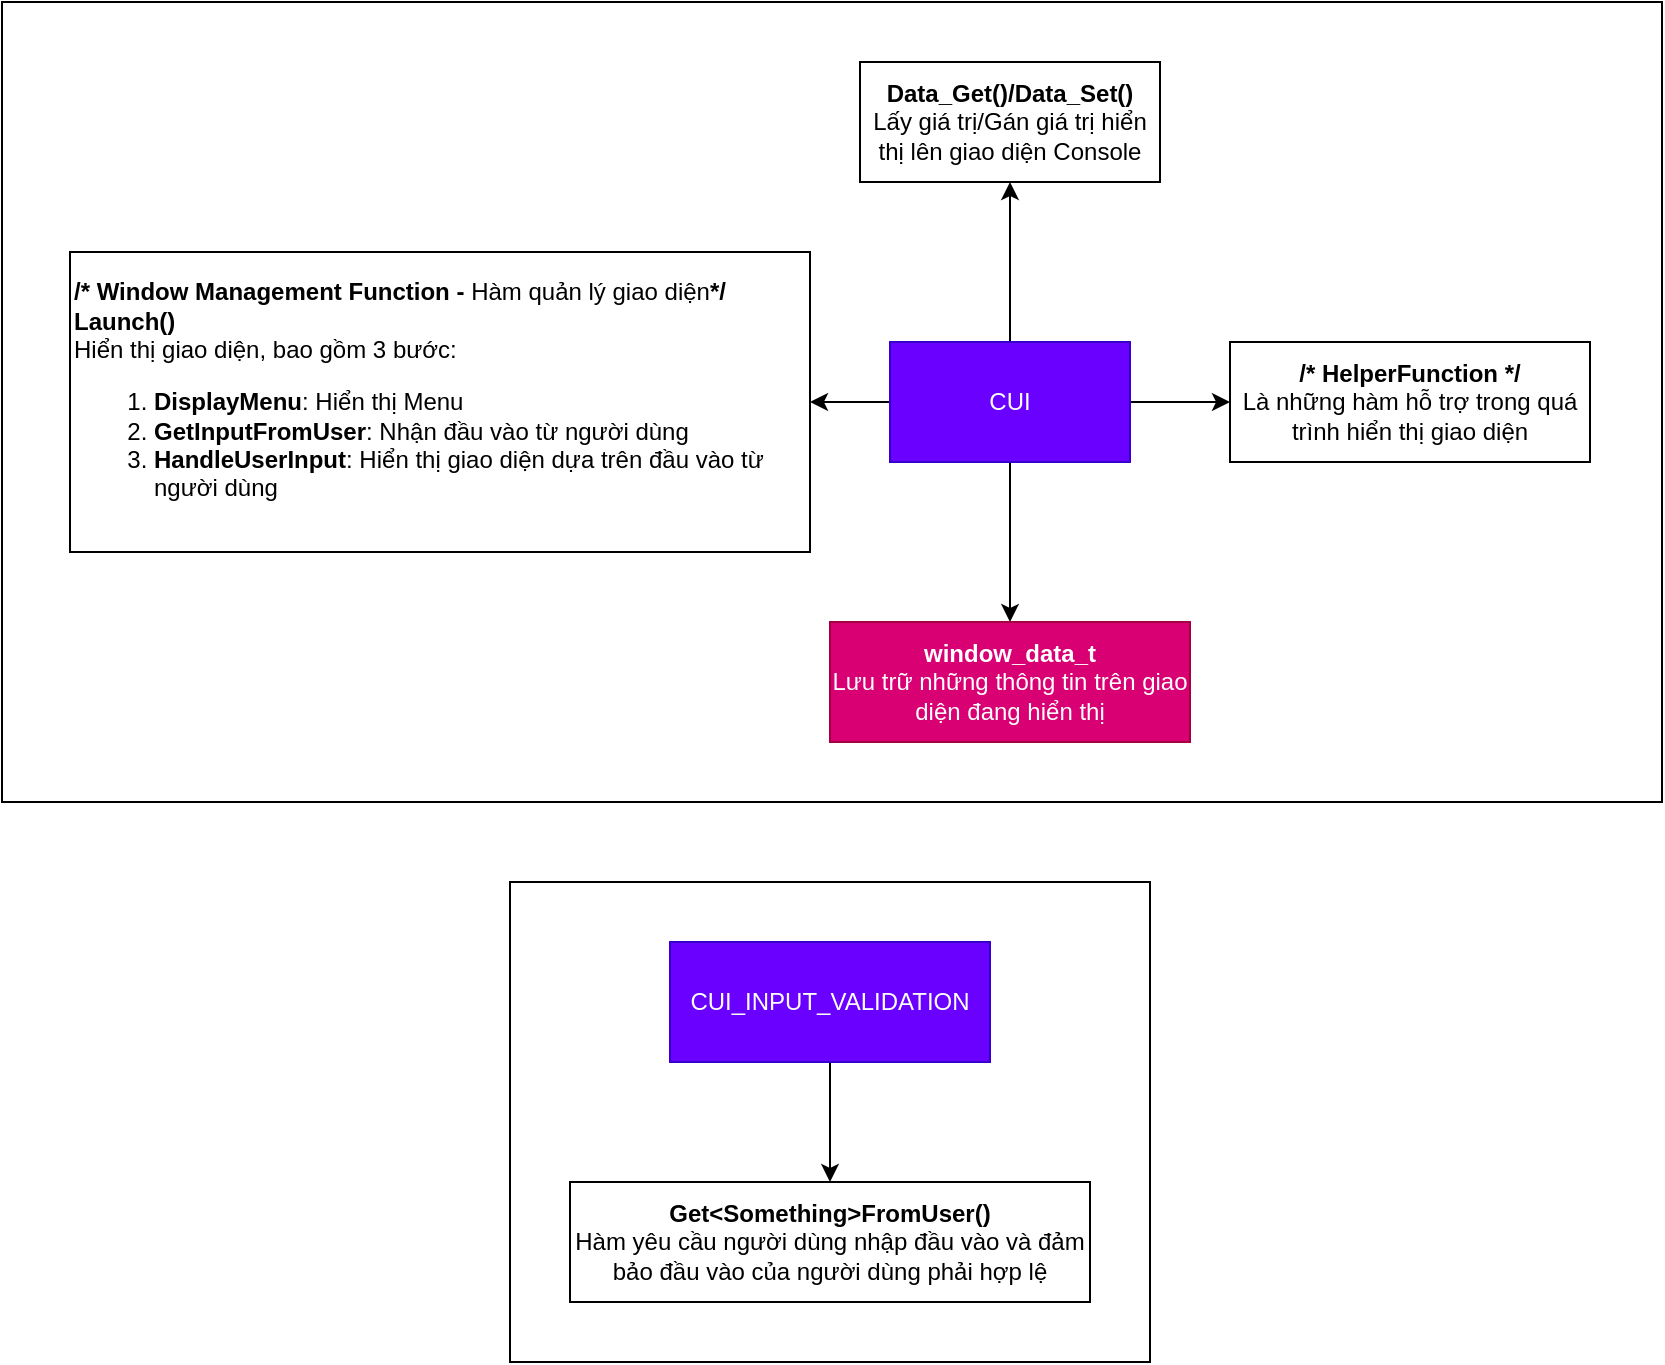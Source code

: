 <mxfile scale="7" border="0">
    <diagram id="x37JzcuJYdzOXfNyurD-" name="CUI">
        <mxGraphModel dx="2080" dy="1420" grid="1" gridSize="10" guides="1" tooltips="1" connect="1" arrows="1" fold="1" page="1" pageScale="1" pageWidth="827" pageHeight="583" math="0" shadow="0">
            <root>
                <mxCell id="0"/>
                <mxCell id="1" parent="0"/>
                <mxCell id="2uZ-i_zXCgiIeTVTuBMa-1" value="" style="rounded=0;whiteSpace=wrap;html=1;" vertex="1" parent="1">
                    <mxGeometry x="254" y="550" width="320" height="240" as="geometry"/>
                </mxCell>
                <mxCell id="z_QGt2Ix7eNq_pdkZe2o-1" value="" style="rounded=0;whiteSpace=wrap;html=1;" parent="1" vertex="1">
                    <mxGeometry y="110" width="830" height="400" as="geometry"/>
                </mxCell>
                <mxCell id="RhwdSpHODHkdPpX2-O0S-3" value="" style="edgeStyle=elbowEdgeStyle;html=1;" parent="1" source="RhwdSpHODHkdPpX2-O0S-1" target="RhwdSpHODHkdPpX2-O0S-2" edge="1">
                    <mxGeometry relative="1" as="geometry"/>
                </mxCell>
                <mxCell id="RhwdSpHODHkdPpX2-O0S-5" value="" style="edgeStyle=elbowEdgeStyle;html=1;" parent="1" source="RhwdSpHODHkdPpX2-O0S-1" target="RhwdSpHODHkdPpX2-O0S-4" edge="1">
                    <mxGeometry relative="1" as="geometry"/>
                </mxCell>
                <mxCell id="RhwdSpHODHkdPpX2-O0S-7" value="" style="edgeStyle=elbowEdgeStyle;html=1;" parent="1" source="RhwdSpHODHkdPpX2-O0S-1" target="RhwdSpHODHkdPpX2-O0S-6" edge="1">
                    <mxGeometry relative="1" as="geometry"/>
                </mxCell>
                <mxCell id="RhwdSpHODHkdPpX2-O0S-12" value="" style="edgeStyle=elbowEdgeStyle;html=1;" parent="1" source="RhwdSpHODHkdPpX2-O0S-1" target="RhwdSpHODHkdPpX2-O0S-11" edge="1">
                    <mxGeometry relative="1" as="geometry"/>
                </mxCell>
                <mxCell id="RhwdSpHODHkdPpX2-O0S-1" value="CUI" style="rounded=0;whiteSpace=wrap;html=1;fillColor=#6a00ff;fontColor=#ffffff;strokeColor=#3700CC;" parent="1" vertex="1">
                    <mxGeometry x="444" y="280" width="120" height="60" as="geometry"/>
                </mxCell>
                <mxCell id="RhwdSpHODHkdPpX2-O0S-2" value="Data_Get()/Data_Set()&lt;br&gt;&lt;span style=&quot;font-weight: normal;&quot;&gt;Lấy giá trị/Gán giá trị hiển thị lên giao diện Console&lt;/span&gt;" style="whiteSpace=wrap;html=1;rounded=0;fontStyle=1" parent="1" vertex="1">
                    <mxGeometry x="429" y="140" width="150" height="60" as="geometry"/>
                </mxCell>
                <mxCell id="RhwdSpHODHkdPpX2-O0S-4" value="&lt;b&gt;/* Window Management Function - &lt;/b&gt;Hàm quản lý giao diện&lt;b&gt;*/&lt;br&gt;Launch()&lt;/b&gt;&lt;br&gt;Hiển thị giao diện, bao gồm 3 bước:&lt;br&gt;&lt;ol&gt;&lt;li&gt;&lt;span style=&quot;background-color: initial;&quot;&gt;&lt;b&gt;DisplayMenu&lt;/b&gt;: Hiển thị Menu&lt;/span&gt;&lt;/li&gt;&lt;li&gt;&lt;span style=&quot;background-color: initial;&quot;&gt;&lt;b&gt;GetInputFromUser&lt;/b&gt;: Nhận đầu vào từ người dùng&lt;/span&gt;&lt;/li&gt;&lt;li&gt;&lt;span style=&quot;background-color: initial;&quot;&gt;&lt;b&gt;HandleUserInput&lt;/b&gt;: Hiển thị giao diện dựa trên đầu vào từ người dùng&amp;nbsp;&lt;/span&gt;&lt;/li&gt;&lt;/ol&gt;" style="whiteSpace=wrap;html=1;rounded=0;align=left;" parent="1" vertex="1">
                    <mxGeometry x="34" y="235" width="370" height="150" as="geometry"/>
                </mxCell>
                <mxCell id="RhwdSpHODHkdPpX2-O0S-6" value="&lt;b&gt;/* HelperFunction */&lt;/b&gt;&lt;br&gt;Là những hàm hỗ trợ trong quá trình hiển thị giao diện" style="whiteSpace=wrap;html=1;rounded=0;" parent="1" vertex="1">
                    <mxGeometry x="614" y="280" width="180" height="60" as="geometry"/>
                </mxCell>
                <mxCell id="RhwdSpHODHkdPpX2-O0S-10" value="" style="edgeStyle=elbowEdgeStyle;html=1;" parent="1" source="RhwdSpHODHkdPpX2-O0S-8" target="RhwdSpHODHkdPpX2-O0S-9" edge="1">
                    <mxGeometry relative="1" as="geometry"/>
                </mxCell>
                <mxCell id="RhwdSpHODHkdPpX2-O0S-8" value="CUI_INPUT_VALIDATION" style="rounded=0;whiteSpace=wrap;html=1;fillColor=#6a00ff;fontColor=#ffffff;strokeColor=#3700CC;" parent="1" vertex="1">
                    <mxGeometry x="334" y="580" width="160" height="60" as="geometry"/>
                </mxCell>
                <mxCell id="RhwdSpHODHkdPpX2-O0S-9" value="&lt;b&gt;Get&amp;lt;Something&amp;gt;FromUser()&lt;/b&gt;&lt;br&gt;Hàm yêu cầu người dùng nhập đầu vào và đảm bảo đầu vào của người dùng phải hợp lệ" style="whiteSpace=wrap;html=1;rounded=0;" parent="1" vertex="1">
                    <mxGeometry x="284" y="700" width="260" height="60" as="geometry"/>
                </mxCell>
                <mxCell id="RhwdSpHODHkdPpX2-O0S-11" value="&lt;b&gt;window_data_t&lt;/b&gt;&lt;br&gt;Lưu trữ những thông tin trên giao diện đang hiển thị" style="whiteSpace=wrap;html=1;rounded=0;fillColor=#d80073;fontColor=#ffffff;strokeColor=#A50040;" parent="1" vertex="1">
                    <mxGeometry x="414" y="420" width="180" height="60" as="geometry"/>
                </mxCell>
            </root>
        </mxGraphModel>
    </diagram>
    <diagram id="IGHGgmHnf8CLtNe1GRuo" name="BACKEND">
        <mxGraphModel dx="832" dy="568" grid="1" gridSize="10" guides="1" tooltips="1" connect="1" arrows="1" fold="1" page="1" pageScale="1" pageWidth="827" pageHeight="583" math="0" shadow="0">
            <root>
                <mxCell id="0"/>
                <mxCell id="1" parent="0"/>
                <mxCell id="0JNxs9eKW-insCY7qriW-1" value="" style="rounded=0;whiteSpace=wrap;html=1;" parent="1" vertex="1">
                    <mxGeometry x="320" y="90" width="180" height="400" as="geometry"/>
                </mxCell>
                <mxCell id="zgFi462bRT3ZiPqS2_40-3" value="" style="edgeStyle=elbowEdgeStyle;html=1;" parent="1" source="zgFi462bRT3ZiPqS2_40-1" target="zgFi462bRT3ZiPqS2_40-2" edge="1">
                    <mxGeometry relative="1" as="geometry"/>
                </mxCell>
                <mxCell id="zgFi462bRT3ZiPqS2_40-5" value="" style="edgeStyle=elbowEdgeStyle;html=1;" parent="1" source="zgFi462bRT3ZiPqS2_40-1" target="zgFi462bRT3ZiPqS2_40-4" edge="1">
                    <mxGeometry relative="1" as="geometry"/>
                </mxCell>
                <mxCell id="zgFi462bRT3ZiPqS2_40-1" value="BACKEND" style="rounded=0;whiteSpace=wrap;html=1;fillColor=#6a00ff;fontColor=#ffffff;strokeColor=#3700CC;" parent="1" vertex="1">
                    <mxGeometry x="350" y="260" width="120" height="60" as="geometry"/>
                </mxCell>
                <mxCell id="zgFi462bRT3ZiPqS2_40-2" value="&lt;b&gt;data_t&lt;/b&gt;&lt;br&gt;Lưu trữ dữ liệu nội bộ cho backend" style="whiteSpace=wrap;html=1;rounded=0;fillColor=#d80073;fontColor=#ffffff;strokeColor=#A50040;" parent="1" vertex="1">
                    <mxGeometry x="350" y="120" width="120" height="60" as="geometry"/>
                </mxCell>
                <mxCell id="zgFi462bRT3ZiPqS2_40-4" value="&lt;b&gt;Get()/Set()/Update()&lt;/b&gt;&lt;br&gt;Lấy giá trị/Gán giá trị/Cập nhật giá trị cho dữ liệu trong backend" style="whiteSpace=wrap;html=1;rounded=0;" parent="1" vertex="1">
                    <mxGeometry x="350" y="400" width="120" height="60" as="geometry"/>
                </mxCell>
            </root>
        </mxGraphModel>
    </diagram>
    <diagram id="9dw4XnZY393oUbKLjCTQ" name="UI">
        <mxGraphModel dx="832" dy="568" grid="1" gridSize="10" guides="1" tooltips="1" connect="1" arrows="1" fold="1" page="1" pageScale="1" pageWidth="827" pageHeight="583" math="0" shadow="0">
            <root>
                <mxCell id="0"/>
                <mxCell id="1" parent="0"/>
                <mxCell id="O-C42jUqE-xKP6D53A2M-1" value="" style="rounded=0;whiteSpace=wrap;html=1;" vertex="1" parent="1">
                    <mxGeometry x="20" y="20" width="770" height="470" as="geometry"/>
                </mxCell>
                <mxCell id="dVFYfLcC1d-V3M2Hwc3S-3" value="" style="edgeStyle=elbowEdgeStyle;html=1;" parent="1" source="dVFYfLcC1d-V3M2Hwc3S-1" target="dVFYfLcC1d-V3M2Hwc3S-2" edge="1">
                    <mxGeometry relative="1" as="geometry"/>
                </mxCell>
                <mxCell id="dVFYfLcC1d-V3M2Hwc3S-5" value="" style="edgeStyle=elbowEdgeStyle;html=1;" parent="1" source="dVFYfLcC1d-V3M2Hwc3S-1" target="dVFYfLcC1d-V3M2Hwc3S-4" edge="1">
                    <mxGeometry relative="1" as="geometry"/>
                </mxCell>
                <mxCell id="ZAw0t-z6TyOw4A4KSjs2-2" value="" style="edgeStyle=elbowEdgeStyle;html=1;" parent="1" source="dVFYfLcC1d-V3M2Hwc3S-1" target="ZAw0t-z6TyOw4A4KSjs2-1" edge="1">
                    <mxGeometry relative="1" as="geometry"/>
                </mxCell>
                <mxCell id="IaD9oKgPt_vkGfVqbsus-2" value="" style="edgeStyle=elbowEdgeStyle;html=1;" parent="1" source="dVFYfLcC1d-V3M2Hwc3S-1" target="IaD9oKgPt_vkGfVqbsus-1" edge="1">
                    <mxGeometry relative="1" as="geometry"/>
                </mxCell>
                <mxCell id="dVFYfLcC1d-V3M2Hwc3S-1" value="UI" style="rounded=0;whiteSpace=wrap;html=1;fillColor=#6a00ff;fontColor=#ffffff;strokeColor=#3700CC;" parent="1" vertex="1">
                    <mxGeometry x="350" y="260" width="120" height="60" as="geometry"/>
                </mxCell>
                <mxCell id="dVFYfLcC1d-V3M2Hwc3S-2" value="&lt;b&gt;ui_handle_t&lt;/b&gt;: Lưu trữ các hàm hiển thị giao diện&lt;br&gt;&lt;ul&gt;&lt;li style=&quot;&quot;&gt;window_main_launch(): Hàm hiển thị giao diện chính&lt;/li&gt;&lt;li style=&quot;&quot;&gt;window_standard_calculation_launch(): Hàm hiển thị giao diện tính toán&lt;/li&gt;&lt;li style=&quot;&quot;&gt;window_module_launch(): Hàm hiển thị giao diện tính module số phức&lt;/li&gt;&lt;li style=&quot;&quot;&gt;window_exit_launch(): Hàm hiển thị giao diện thoát phần mềm&lt;/li&gt;&lt;/ul&gt;" style="whiteSpace=wrap;html=1;rounded=0;align=left;fillColor=#d80073;fontColor=#ffffff;strokeColor=#A50040;" parent="1" vertex="1">
                    <mxGeometry x="190" y="50" width="440" height="130" as="geometry"/>
                </mxCell>
                <mxCell id="dVFYfLcC1d-V3M2Hwc3S-4" value="&lt;b&gt;ui_config_t&lt;/b&gt;&lt;br&gt;Lưu trữ các thiết lập về giao diện. Các thiết lập này sẽ được gán vào ui_handle_t" style="whiteSpace=wrap;html=1;rounded=0;fillColor=#d80073;fontColor=#ffffff;strokeColor=#A50040;" parent="1" vertex="1">
                    <mxGeometry x="550" y="260" width="210" height="60" as="geometry"/>
                </mxCell>
                <mxCell id="ZAw0t-z6TyOw4A4KSjs2-1" value="&lt;b&gt;Constructor()/Destructor()&lt;/b&gt;&lt;br&gt;Khởi tạo tài nguyên cho giao diện/Giải phóng tài nguyên cho giao diện" style="whiteSpace=wrap;html=1;rounded=0;" parent="1" vertex="1">
                    <mxGeometry x="50" y="260" width="220" height="60" as="geometry"/>
                </mxCell>
                <mxCell id="IaD9oKgPt_vkGfVqbsus-1" value="&lt;b&gt;WINDOW_Launch()&lt;/b&gt;&lt;br&gt;Hiển thị giao diện" style="whiteSpace=wrap;html=1;rounded=0;" parent="1" vertex="1">
                    <mxGeometry x="350" y="400" width="120" height="60" as="geometry"/>
                </mxCell>
            </root>
        </mxGraphModel>
    </diagram>
    <diagram id="ktUhMrcCI2KFpc4RWmYM" name="data_structure">
        <mxGraphModel dx="832" dy="568" grid="1" gridSize="10" guides="1" tooltips="1" connect="1" arrows="1" fold="1" page="1" pageScale="1" pageWidth="827" pageHeight="583" math="0" shadow="0">
            <root>
                <mxCell id="0"/>
                <mxCell id="1" parent="0"/>
                <mxCell id="ObOZaamjT6X67LEEAOYH-1" value="" style="rounded=0;whiteSpace=wrap;html=1;" vertex="1" parent="1">
                    <mxGeometry x="250" y="70" width="320" height="440" as="geometry"/>
                </mxCell>
                <mxCell id="5MiTO-JJRahIFYfznlFd-4" value="" style="edgeStyle=elbowEdgeStyle;html=1;" parent="1" source="5MiTO-JJRahIFYfznlFd-2" target="5MiTO-JJRahIFYfznlFd-3" edge="1">
                    <mxGeometry relative="1" as="geometry"/>
                </mxCell>
                <mxCell id="5MiTO-JJRahIFYfznlFd-8" value="" style="edgeStyle=elbowEdgeStyle;html=1;" parent="1" source="5MiTO-JJRahIFYfznlFd-2" target="5MiTO-JJRahIFYfznlFd-7" edge="1">
                    <mxGeometry relative="1" as="geometry"/>
                </mxCell>
                <mxCell id="5MiTO-JJRahIFYfznlFd-2" value="data structure" style="ellipse;whiteSpace=wrap;html=1;fillColor=#d80073;fontColor=#ffffff;strokeColor=#A50040;" parent="1" vertex="1">
                    <mxGeometry x="350" y="250" width="120" height="80" as="geometry"/>
                </mxCell>
                <mxCell id="5MiTO-JJRahIFYfznlFd-3" value="&lt;b&gt;complex_t&lt;br&gt;&lt;/b&gt;Lưu phần thực, phần ảo số phức" style="whiteSpace=wrap;html=1;fillColor=#d80073;fontColor=#ffffff;strokeColor=#A50040;" parent="1" vertex="1">
                    <mxGeometry x="285" y="100" width="250" height="60" as="geometry"/>
                </mxCell>
                <mxCell id="5MiTO-JJRahIFYfznlFd-7" value="&lt;b&gt;math_operator_t&lt;br&gt;&lt;/b&gt;Lưu các phép toán có thể sử dụng" style="whiteSpace=wrap;html=1;fillColor=#d80073;fontColor=#ffffff;strokeColor=#A50040;" parent="1" vertex="1">
                    <mxGeometry x="312.5" y="420" width="195" height="60" as="geometry"/>
                </mxCell>
            </root>
        </mxGraphModel>
    </diagram>
    <diagram id="p522YWF_U7YoanBObc2V" name="EVENT_MANAGER">
        <mxGraphModel dx="832" dy="568" grid="1" gridSize="10" guides="1" tooltips="1" connect="1" arrows="1" fold="1" page="1" pageScale="1" pageWidth="827" pageHeight="583" math="0" shadow="0">
            <root>
                <mxCell id="0"/>
                <mxCell id="1" parent="0"/>
                <mxCell id="POIYRxgw2zQM6FcizW9q-1" value="" style="rounded=0;whiteSpace=wrap;html=1;" vertex="1" parent="1">
                    <mxGeometry x="90" y="30" width="610" height="450" as="geometry"/>
                </mxCell>
                <mxCell id="tv7uCsEJdiv_szSQi0QX-8" value="" style="edgeStyle=elbowEdgeStyle;html=1;" parent="1" source="tv7uCsEJdiv_szSQi0QX-1" target="tv7uCsEJdiv_szSQi0QX-7" edge="1">
                    <mxGeometry relative="1" as="geometry"/>
                </mxCell>
                <mxCell id="tv7uCsEJdiv_szSQi0QX-10" value="" style="edgeStyle=elbowEdgeStyle;html=1;" parent="1" source="tv7uCsEJdiv_szSQi0QX-1" target="tv7uCsEJdiv_szSQi0QX-9" edge="1">
                    <mxGeometry relative="1" as="geometry"/>
                </mxCell>
                <mxCell id="tv7uCsEJdiv_szSQi0QX-12" value="" style="edgeStyle=elbowEdgeStyle;html=1;" parent="1" source="tv7uCsEJdiv_szSQi0QX-1" target="tv7uCsEJdiv_szSQi0QX-11" edge="1">
                    <mxGeometry relative="1" as="geometry"/>
                </mxCell>
                <mxCell id="tv7uCsEJdiv_szSQi0QX-14" value="" style="edgeStyle=elbowEdgeStyle;html=1;" parent="1" source="tv7uCsEJdiv_szSQi0QX-1" target="tv7uCsEJdiv_szSQi0QX-13" edge="1">
                    <mxGeometry relative="1" as="geometry"/>
                </mxCell>
                <mxCell id="tv7uCsEJdiv_szSQi0QX-1" value="EVENT_MANAGER" style="rounded=0;whiteSpace=wrap;html=1;fillColor=#6a00ff;fontColor=#ffffff;strokeColor=#3700CC;" parent="1" vertex="1">
                    <mxGeometry x="350" y="260" width="120" height="60" as="geometry"/>
                </mxCell>
                <mxCell id="tv7uCsEJdiv_szSQi0QX-7" value="&lt;b&gt;event_manager_event_t&lt;/b&gt;: Bộ lưu trữ các tín hiệu hiển thị giao diện&lt;br style=&quot;&quot;&gt;&lt;ul style=&quot;&quot;&gt;&lt;li&gt;signal_main_window: tín hiệu hiển thị Main Window&lt;/li&gt;&lt;li&gt;signal_standard_calculation_window: tín hiệu hiển thị giao diện tính toán&lt;/li&gt;&lt;li&gt;signal_module_window: tín hiệu hiển thị giao diện tính module số phức&lt;/li&gt;&lt;li&gt;signal_exit_window: tín hiệu hiển thị giao diện thoát phần mềm&lt;/li&gt;&lt;/ul&gt;" style="whiteSpace=wrap;html=1;rounded=0;align=left;fillColor=#d80073;strokeColor=#A50040;fontColor=#ffffff;" parent="1" vertex="1">
                    <mxGeometry x="195.38" y="60" width="429.25" height="140" as="geometry"/>
                </mxCell>
                <mxCell id="tv7uCsEJdiv_szSQi0QX-9" value="&lt;b&gt;Constructor()&lt;/b&gt;&lt;br&gt;Khởi tạo bộ lưu trữ tín hiệu" style="whiteSpace=wrap;html=1;rounded=0;" parent="1" vertex="1">
                    <mxGeometry x="120" y="260" width="160" height="60" as="geometry"/>
                </mxCell>
                <mxCell id="tv7uCsEJdiv_szSQi0QX-11" value="&lt;b&gt;Destructor()&lt;/b&gt;&lt;br&gt;Giải phóng tài nguyên bộ lưu trữ tín hiệu" style="whiteSpace=wrap;html=1;rounded=0;" parent="1" vertex="1">
                    <mxGeometry x="550" y="260" width="120" height="60" as="geometry"/>
                </mxCell>
                <mxCell id="tv7uCsEJdiv_szSQi0QX-13" value="&lt;b&gt;GetSignal() / TriggerSignal()&lt;/b&gt;&lt;br&gt;Nhận tín hiệu / Gửi tín hiệu hiển thị giao diện" style="whiteSpace=wrap;html=1;rounded=0;" parent="1" vertex="1">
                    <mxGeometry x="270" y="390" width="280" height="60" as="geometry"/>
                </mxCell>
            </root>
        </mxGraphModel>
    </diagram>
    <diagram id="eTnK_zqAZ12im2p3IfhX" name="[main.c] APP_MANAGER">
        <mxGraphModel dx="832" dy="568" grid="1" gridSize="10" guides="1" tooltips="1" connect="1" arrows="1" fold="1" page="1" pageScale="1" pageWidth="827" pageHeight="583" math="0" shadow="0">
            <root>
                <mxCell id="0"/>
                <mxCell id="1" parent="0"/>
                <mxCell id="QS8y3k4BkLc77u1lKwLT-1" value="" style="rounded=0;whiteSpace=wrap;html=1;" vertex="1" parent="1">
                    <mxGeometry x="50" y="80" width="690" height="260" as="geometry"/>
                </mxCell>
                <mxCell id="TpJOcrWCi0Rgk4lM-Qd6-13" value="" style="edgeStyle=elbowEdgeStyle;html=1;" parent="1" source="TpJOcrWCi0Rgk4lM-Qd6-11" target="TpJOcrWCi0Rgk4lM-Qd6-12" edge="1">
                    <mxGeometry relative="1" as="geometry"/>
                </mxCell>
                <mxCell id="TpJOcrWCi0Rgk4lM-Qd6-15" value="" style="edgeStyle=elbowEdgeStyle;html=1;" parent="1" source="TpJOcrWCi0Rgk4lM-Qd6-11" target="TpJOcrWCi0Rgk4lM-Qd6-14" edge="1">
                    <mxGeometry relative="1" as="geometry"/>
                </mxCell>
                <mxCell id="TpJOcrWCi0Rgk4lM-Qd6-17" value="" style="edgeStyle=elbowEdgeStyle;html=1;" parent="1" source="TpJOcrWCi0Rgk4lM-Qd6-11" target="TpJOcrWCi0Rgk4lM-Qd6-16" edge="1">
                    <mxGeometry relative="1" as="geometry"/>
                </mxCell>
                <mxCell id="TpJOcrWCi0Rgk4lM-Qd6-11" value="Complex Calculator&lt;br&gt;(main)&lt;br&gt;&amp;amp;&lt;br&gt;APP_MANAGER" style="rounded=0;whiteSpace=wrap;html=1;fillColor=#6a00ff;fontColor=#ffffff;strokeColor=#3700CC;" parent="1" vertex="1">
                    <mxGeometry x="320" y="250" width="120" height="60" as="geometry"/>
                </mxCell>
                <mxCell id="TpJOcrWCi0Rgk4lM-Qd6-12" value="&lt;b&gt;APP_MANAGER_Init()&lt;/b&gt;&lt;br&gt;Khởi tạo tài nguyên phần mềm (bao gồm UI, Event) và phát tín hiệu event hiển thị MainWindow" style="whiteSpace=wrap;html=1;rounded=0;" parent="1" vertex="1">
                    <mxGeometry x="230" y="110" width="300" height="60" as="geometry"/>
                </mxCell>
                <mxCell id="TpJOcrWCi0Rgk4lM-Qd6-14" value="&lt;b&gt;APP_MANAGER_Launch()&lt;/b&gt;&lt;br&gt;Nhận các tín hiệu và khởi chạy event (sự kiện) tương ứng" style="whiteSpace=wrap;html=1;rounded=0;" parent="1" vertex="1">
                    <mxGeometry x="520" y="250" width="190" height="60" as="geometry"/>
                </mxCell>
                <mxCell id="TpJOcrWCi0Rgk4lM-Qd6-16" value="&lt;b&gt;APP_MANAGER_Exit()&lt;/b&gt;&lt;br&gt;Giải phóng tài nguyên và thoát ứng dụng" style="whiteSpace=wrap;html=1;rounded=0;" parent="1" vertex="1">
                    <mxGeometry x="80" y="250" width="160" height="60" as="geometry"/>
                </mxCell>
            </root>
        </mxGraphModel>
    </diagram>
    <diagram id="QDg5m4CTr1rIaT7w4Yeo" name="BFD">
        <mxGraphModel dx="832" dy="568" grid="1" gridSize="10" guides="1" tooltips="1" connect="1" arrows="1" fold="1" page="1" pageScale="1" pageWidth="827" pageHeight="583" background="#FFFFFF" math="0" shadow="0">
            <root>
                <mxCell id="0"/>
                <mxCell id="1" parent="0"/>
                <mxCell id="10" value="" style="rounded=0;whiteSpace=wrap;html=1;" parent="1" vertex="1">
                    <mxGeometry x="110" y="80" width="610" height="310" as="geometry"/>
                </mxCell>
                <mxCell id="4" value="" style="edgeStyle=orthogonalEdgeStyle;html=1;" parent="1" source="2" target="3" edge="1">
                    <mxGeometry relative="1" as="geometry"/>
                </mxCell>
                <mxCell id="6" value="" style="edgeStyle=elbowEdgeStyle;html=1;" parent="1" source="2" target="5" edge="1">
                    <mxGeometry relative="1" as="geometry"/>
                </mxCell>
                <mxCell id="7" value="" style="edgeStyle=elbowEdgeStyle;html=1;" parent="1" source="2" target="5" edge="1">
                    <mxGeometry relative="1" as="geometry"/>
                </mxCell>
                <mxCell id="9" value="" style="edgeStyle=elbowEdgeStyle;html=1;" parent="1" source="2" target="8" edge="1">
                    <mxGeometry relative="1" as="geometry">
                        <Array as="points">
                            <mxPoint x="609" y="270"/>
                        </Array>
                    </mxGeometry>
                </mxCell>
                <mxCell id="2" value="0. Complex Calculator" style="rounded=0;whiteSpace=wrap;html=1;" parent="1" vertex="1">
                    <mxGeometry x="329" y="180" width="160" height="60" as="geometry"/>
                </mxCell>
                <mxCell id="3" value="1. Standard Calculation" style="whiteSpace=wrap;html=1;rounded=0;" parent="1" vertex="1">
                    <mxGeometry x="139" y="300" width="150" height="60" as="geometry"/>
                </mxCell>
                <mxCell id="5" value="2. Module" style="rounded=0;whiteSpace=wrap;html=1;" parent="1" vertex="1">
                    <mxGeometry x="329" y="300" width="160" height="60" as="geometry"/>
                </mxCell>
                <mxCell id="8" value="3. Exit" style="rounded=0;whiteSpace=wrap;html=1;" parent="1" vertex="1">
                    <mxGeometry x="529" y="300" width="160" height="60" as="geometry"/>
                </mxCell>
                <mxCell id="I0U2RYk23hjiWyqcwub2-9" value="&lt;font style=&quot;font-size: 22px;&quot;&gt;&lt;b&gt;BIỂU ĐỒ CHỨC NĂNG CỦA &lt;br&gt;COMPLEX CALCULATOR&lt;/b&gt;&lt;/font&gt;" style="text;html=1;strokeColor=none;fillColor=none;align=center;verticalAlign=middle;whiteSpace=wrap;rounded=0;" parent="1" vertex="1">
                    <mxGeometry x="204" y="120" width="410" height="30" as="geometry"/>
                </mxCell>
            </root>
        </mxGraphModel>
    </diagram>
</mxfile>